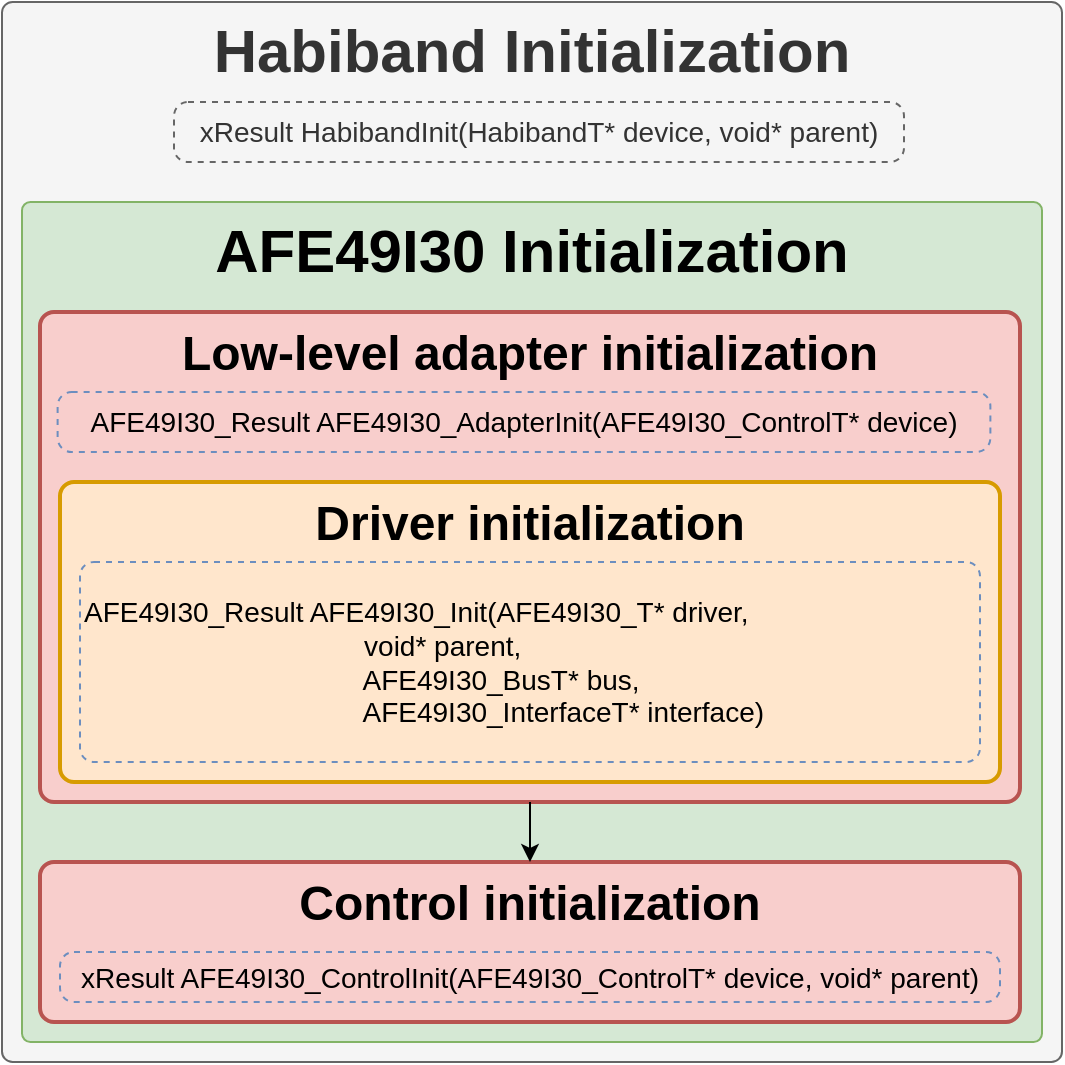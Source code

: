 <mxfile version="13.9.9" type="device" pages="3"><diagram id="EQhAou_zvEscubx9BsLe" name="Initialization"><mxGraphModel dx="3076" dy="822" grid="1" gridSize="10" guides="1" tooltips="1" connect="1" arrows="1" fold="1" page="1" pageScale="1" pageWidth="827" pageHeight="1169" math="0" shadow="0"><root><mxCell id="0"/><mxCell id="1" parent="0"/><mxCell id="KhD2S0dpY6zqO7Lz2CO4-43" value="" style="edgeStyle=orthogonalEdgeStyle;rounded=0;orthogonalLoop=1;jettySize=auto;html=1;fontSize=24;entryX=0.5;entryY=0;entryDx=0;entryDy=0;exitX=0.5;exitY=1;exitDx=0;exitDy=0;" parent="1" edge="1"><mxGeometry relative="1" as="geometry"><mxPoint x="-1393" y="240" as="sourcePoint"/><mxPoint x="-1393" y="275" as="targetPoint"/></mxGeometry></mxCell><mxCell id="_hWnO56F4UpI2ZuNk2tC-3" value="MAX30208_Result MAX30208_AdapterInit(MAX30208_ControlT* device)" style="rounded=1;whiteSpace=wrap;absoluteArcSize=1;arcSize=14;strokeWidth=1;fontSize=14;strokeColor=#6c8ebf;verticalAlign=middle;fontStyle=0;dashed=1;fillColor=none;" parent="1" vertex="1"><mxGeometry x="-1630.94" y="195" width="476.38" height="30" as="geometry"/></mxCell><mxCell id="QV7YT_e7756RWsqJexwe-1" value="xResult HabibandInit(HabibandT* device, void* parent)" style="rounded=1;whiteSpace=wrap;absoluteArcSize=1;arcSize=14;strokeWidth=1;fontSize=14;verticalAlign=middle;fontStyle=0;dashed=1;strokeColor=#666666;fontColor=#333333;fillColor=none;" parent="1" vertex="1"><mxGeometry x="-1568" y="50" width="365" height="30" as="geometry"/></mxCell><mxCell id="QV7YT_e7756RWsqJexwe-3" value="xResult LSM6DSOX_ControlInit(LSM6DSOX_ControlT* device, void* parent)" style="rounded=1;whiteSpace=wrap;absoluteArcSize=1;arcSize=14;strokeWidth=1;fontSize=14;strokeColor=#6c8ebf;verticalAlign=middle;fontStyle=0;dashed=1;fillColor=none;" parent="1" vertex="1"><mxGeometry x="-1631.49" y="320" width="483" height="30" as="geometry"/></mxCell><mxCell id="Tn6z6TzzC2mBF9WSySF_-2" value="Habiband Initialization" style="rounded=1;whiteSpace=wrap;arcSize=1;verticalAlign=top;fontSize=30;fontStyle=1;fillColor=#f5f5f5;strokeColor=#666666;fontColor=#333333;" parent="1" vertex="1"><mxGeometry x="-1654" width="530" height="530" as="geometry"/></mxCell><mxCell id="Tn6z6TzzC2mBF9WSySF_-5" value="AFE49I30 Initialization" style="rounded=1;whiteSpace=wrap;arcSize=1;verticalAlign=top;fontSize=30;fontStyle=1;fillColor=#d5e8d4;strokeColor=#82b366;" parent="1" vertex="1"><mxGeometry x="-1644" y="100" width="510" height="420" as="geometry"/></mxCell><mxCell id="Tn6z6TzzC2mBF9WSySF_-6" value="Low-level adapter initialization&#10;&#10;" style="rounded=1;whiteSpace=wrap;absoluteArcSize=1;arcSize=14;strokeWidth=2;fontSize=24;fillColor=#f8cecc;strokeColor=#b85450;verticalAlign=top;fontStyle=1;" parent="1" vertex="1"><mxGeometry x="-1635" y="155" width="490" height="245" as="geometry"/></mxCell><mxCell id="Tn6z6TzzC2mBF9WSySF_-7" value="Control initialization" style="rounded=1;whiteSpace=wrap;absoluteArcSize=1;arcSize=14;strokeWidth=2;fontSize=24;verticalAlign=top;fontStyle=1;fillColor=#f8cecc;strokeColor=#b85450;" parent="1" vertex="1"><mxGeometry x="-1635" y="430" width="490" height="80" as="geometry"/></mxCell><mxCell id="Tn6z6TzzC2mBF9WSySF_-8" value="" style="edgeStyle=orthogonalEdgeStyle;rounded=0;orthogonalLoop=1;jettySize=auto;html=1;fontSize=24;entryX=0.5;entryY=0;entryDx=0;entryDy=0;exitX=0.5;exitY=1;exitDx=0;exitDy=0;" parent="1" source="Tn6z6TzzC2mBF9WSySF_-6" target="Tn6z6TzzC2mBF9WSySF_-7" edge="1"><mxGeometry relative="1" as="geometry"><mxPoint x="-1390" y="410" as="sourcePoint"/><mxPoint x="-1390.26" y="305" as="targetPoint"/></mxGeometry></mxCell><mxCell id="Tn6z6TzzC2mBF9WSySF_-9" value="AFE49I30_Result AFE49I30_AdapterInit(AFE49I30_ControlT* device)" style="rounded=1;whiteSpace=wrap;absoluteArcSize=1;arcSize=14;strokeWidth=1;fontSize=14;strokeColor=#6c8ebf;verticalAlign=middle;fontStyle=0;dashed=1;fillColor=none;" parent="1" vertex="1"><mxGeometry x="-1626.19" y="195" width="466.38" height="30" as="geometry"/></mxCell><mxCell id="Tn6z6TzzC2mBF9WSySF_-10" value="Driver initialization" style="rounded=1;whiteSpace=wrap;absoluteArcSize=1;arcSize=14;strokeWidth=2;fontSize=24;fillColor=#ffe6cc;strokeColor=#d79b00;verticalAlign=top;fontStyle=1" parent="1" vertex="1"><mxGeometry x="-1625" y="240" width="470" height="150" as="geometry"/></mxCell><mxCell id="Tn6z6TzzC2mBF9WSySF_-11" value="AFE49I30_Result AFE49I30_Init(AFE49I30_T* driver,&#10;                                    void* parent,&#10;                                    AFE49I30_BusT* bus,&#10;                                    AFE49I30_InterfaceT* interface)" style="rounded=1;whiteSpace=wrap;absoluteArcSize=1;arcSize=14;strokeWidth=1;fontSize=14;strokeColor=#6c8ebf;verticalAlign=middle;fontStyle=0;align=left;dashed=1;fillColor=none;" parent="1" vertex="1"><mxGeometry x="-1615" y="280" width="450" height="100" as="geometry"/></mxCell><mxCell id="Tn6z6TzzC2mBF9WSySF_-12" value="xResult HabibandInit(HabibandT* device, void* parent)" style="rounded=1;whiteSpace=wrap;absoluteArcSize=1;arcSize=14;strokeWidth=1;fontSize=14;verticalAlign=middle;fontStyle=0;dashed=1;strokeColor=#666666;fontColor=#333333;fillColor=none;" parent="1" vertex="1"><mxGeometry x="-1568" y="50" width="365" height="30" as="geometry"/></mxCell><mxCell id="Tn6z6TzzC2mBF9WSySF_-13" value="xResult AFE49I30_ControlInit(AFE49I30_ControlT* device, void* parent)" style="rounded=1;whiteSpace=wrap;absoluteArcSize=1;arcSize=14;strokeWidth=1;fontSize=14;strokeColor=#6c8ebf;verticalAlign=middle;fontStyle=0;dashed=1;fillColor=none;" parent="1" vertex="1"><mxGeometry x="-1625" y="475" width="470" height="25" as="geometry"/></mxCell></root></mxGraphModel></diagram><diagram id="SISgFj5yGPxr0LMOMYaq" name="TimeSynchronization"><mxGraphModel dx="3567" dy="806" grid="1" gridSize="10" guides="1" tooltips="1" connect="1" arrows="1" fold="1" page="1" pageScale="1" pageWidth="827" pageHeight="1169" math="0" shadow="0"><root><mxCell id="MiS04i1zsp5ImYrdCkIp-0"/><mxCell id="MiS04i1zsp5ImYrdCkIp-1" parent="MiS04i1zsp5ImYrdCkIp-0"/><mxCell id="-2JEEyVmmZxHqqxkoihk-0" value="Habiband Time synchronization&#10;" style="rounded=1;whiteSpace=wrap;arcSize=1;verticalAlign=top;fontSize=30;fontStyle=1;fillColor=#f5f5f5;strokeColor=#666666;fontColor=#333333;" parent="MiS04i1zsp5ImYrdCkIp-1" vertex="1"><mxGeometry x="-2481" width="500" height="210" as="geometry"/></mxCell><mxCell id="-2JEEyVmmZxHqqxkoihk-1" value="AFE49I30 Time synchronization" style="rounded=1;whiteSpace=wrap;absoluteArcSize=1;arcSize=1;strokeWidth=2;fillColor=#d5e8d4;strokeColor=#82b366;fontSize=24;verticalAlign=top;fontStyle=1" parent="MiS04i1zsp5ImYrdCkIp-1" vertex="1"><mxGeometry x="-2472" y="100" width="480" height="100" as="geometry"/></mxCell><mxCell id="-2JEEyVmmZxHqqxkoihk-3" value="void AFE49I30_TimeSynchronization(AFE49I30_ControlT* device)" style="rounded=1;whiteSpace=wrap;fontSize=14;strokeColor=#6c8ebf;fillColor=none;dashed=1;" parent="MiS04i1zsp5ImYrdCkIp-1" vertex="1"><mxGeometry x="-2459.5" y="150" width="455" height="35" as="geometry"/></mxCell><mxCell id="RIa0j5TN6eo4mWB5Yrzx-0" value="void HabibandTimeSynchronization(HabibandT* device)" style="rounded=1;whiteSpace=wrap;fontSize=14;strokeColor=#6c8ebf;fillColor=none;dashed=1;" parent="MiS04i1zsp5ImYrdCkIp-1" vertex="1"><mxGeometry x="-2447" y="50" width="430" height="35" as="geometry"/></mxCell></root></mxGraphModel></diagram><diagram id="pnfVOslRu5w8GlN3IZv4" name="Handler"><mxGraphModel dx="5538" dy="1174" grid="1" gridSize="10" guides="1" tooltips="1" connect="1" arrows="1" fold="1" page="1" pageScale="1" pageWidth="1169" pageHeight="827" math="0" shadow="0"><root><mxCell id="DvjNjfBV08ft4x4Bhoxh-0"/><mxCell id="DvjNjfBV08ft4x4Bhoxh-1" parent="DvjNjfBV08ft4x4Bhoxh-0"/><mxCell id="l_MegelKVFdH6vKVnPw8-3" value="Habiband handler&#10;" style="rounded=1;whiteSpace=wrap;arcSize=1;verticalAlign=top;fontSize=24;fontStyle=1;fillColor=#f5f5f5;strokeColor=#666666;fontColor=#333333;" parent="DvjNjfBV08ft4x4Bhoxh-1" vertex="1"><mxGeometry x="-3507" width="850" height="610" as="geometry"/></mxCell><mxCell id="l_MegelKVFdH6vKVnPw8-4" value="AFE49I30 handler" style="rounded=1;whiteSpace=wrap;absoluteArcSize=1;arcSize=1;strokeWidth=2;strokeColor=#6c8ebf;fontSize=24;verticalAlign=top;fontStyle=1;fillColor=#F4FCF2;" parent="DvjNjfBV08ft4x4Bhoxh-1" vertex="1"><mxGeometry x="-3497" y="80" width="830" height="520" as="geometry"/></mxCell><mxCell id="l_MegelKVFdH6vKVnPw8-5" value="void AFE49I30_ControlHandler(AFE49I30_ControlT* device)" style="rounded=1;whiteSpace=wrap;fontSize=14;strokeColor=#6c8ebf;fillColor=none;dashed=1;" parent="DvjNjfBV08ft4x4Bhoxh-1" vertex="1"><mxGeometry x="-3294" y="120" width="430" height="30" as="geometry"/></mxCell><mxCell id="l_MegelKVFdH6vKVnPw8-6" value="void HabibandControlHandler(HabibandT* device)" style="rounded=1;whiteSpace=wrap;fontSize=14;strokeColor=#6c8ebf;fillColor=none;dashed=1;" parent="DvjNjfBV08ft4x4Bhoxh-1" vertex="1"><mxGeometry x="-3294" y="40" width="430" height="30" as="geometry"/></mxCell><mxCell id="1aTukGfeb1frDHQg-VqH-0" style="edgeStyle=orthogonalEdgeStyle;rounded=0;orthogonalLoop=1;jettySize=auto;html=1;entryX=0.5;entryY=0;entryDx=0;entryDy=0;fontSize=12;exitX=0;exitY=0.5;exitDx=0;exitDy=0;" edge="1" parent="DvjNjfBV08ft4x4Bhoxh-1" source="DYE-ta2jhNPBV3oBiUfn-5" target="DYE-ta2jhNPBV3oBiUfn-56"><mxGeometry relative="1" as="geometry"/></mxCell><mxCell id="1aTukGfeb1frDHQg-VqH-10" style="edgeStyle=orthogonalEdgeStyle;rounded=0;orthogonalLoop=1;jettySize=auto;html=1;entryX=0.5;entryY=0;entryDx=0;entryDy=0;fontSize=12;exitX=1;exitY=0.5;exitDx=0;exitDy=0;" edge="1" parent="DvjNjfBV08ft4x4Bhoxh-1" source="DYE-ta2jhNPBV3oBiUfn-5" target="1aTukGfeb1frDHQg-VqH-1"><mxGeometry relative="1" as="geometry"/></mxCell><mxCell id="DYE-ta2jhNPBV3oBiUfn-5" value="(AFE49I30_UpdateTime == 0)&#10;&amp;&amp;&#10;(device-&gt;Driver.Config.SleepMode == AFE49I30_ACTIVE_MODE)" style="rounded=1;whiteSpace=wrap;arcSize=1;fontSize=10;verticalAlign=middle;fillColor=#f8cecc;strokeColor=#b85450;" parent="DvjNjfBV08ft4x4Bhoxh-1" vertex="1"><mxGeometry x="-3234" y="170" width="310" height="80" as="geometry"/></mxCell><mxCell id="DYE-ta2jhNPBV3oBiUfn-56" value="PPG mode" style="rounded=1;whiteSpace=wrap;html=1;labelBackgroundColor=none;fontSize=16;align=center;arcSize=1;strokeColor=#666666;fontColor=#333333;horizontal=1;verticalAlign=top;fillColor=#D6F5D5;" parent="DvjNjfBV08ft4x4Bhoxh-1" vertex="1"><mxGeometry x="-3487" y="280" width="370" height="310" as="geometry"/></mxCell><mxCell id="oNwo57ADWhAbYrok-Ozy-2" value="" style="edgeStyle=orthogonalEdgeStyle;rounded=0;orthogonalLoop=1;jettySize=auto;html=1;fontSize=10;entryX=0.5;entryY=0;entryDx=0;entryDy=0;" edge="1" parent="DvjNjfBV08ft4x4Bhoxh-1" source="DYE-ta2jhNPBV3oBiUfn-7" target="oNwo57ADWhAbYrok-Ozy-0"><mxGeometry relative="1" as="geometry"><mxPoint x="-3330" y="390" as="targetPoint"/></mxGeometry></mxCell><mxCell id="oNwo57ADWhAbYrok-Ozy-3" value="values count &amp;gt; 0" style="edgeLabel;html=1;align=center;verticalAlign=middle;resizable=0;points=[];fontSize=10;" vertex="1" connectable="0" parent="oNwo57ADWhAbYrok-Ozy-2"><mxGeometry x="-0.324" relative="1" as="geometry"><mxPoint y="0.39" as="offset"/></mxGeometry></mxCell><mxCell id="DYE-ta2jhNPBV3oBiUfn-7" value="Get values count in FIFO" style="rounded=1;whiteSpace=wrap;arcSize=1;fontSize=12;verticalAlign=middle;fillColor=#fff2cc;strokeColor=#d6b656;fontStyle=1" parent="DvjNjfBV08ft4x4Bhoxh-1" vertex="1"><mxGeometry x="-3446.99" y="320" width="290" height="30" as="geometry"/></mxCell><mxCell id="oNwo57ADWhAbYrok-Ozy-6" style="edgeStyle=orthogonalEdgeStyle;rounded=0;orthogonalLoop=1;jettySize=auto;html=1;entryX=0.5;entryY=0;entryDx=0;entryDy=0;fontSize=12;" edge="1" parent="DvjNjfBV08ft4x4Bhoxh-1" source="oNwo57ADWhAbYrok-Ozy-0" target="oNwo57ADWhAbYrok-Ozy-4"><mxGeometry relative="1" as="geometry"/></mxCell><mxCell id="oNwo57ADWhAbYrok-Ozy-0" value="Read values from FIFO&#10;" style="rounded=1;whiteSpace=wrap;arcSize=1;fontSize=12;verticalAlign=top;fillColor=#fff2cc;strokeColor=#d6b656;fontStyle=1" vertex="1" parent="DvjNjfBV08ft4x4Bhoxh-1"><mxGeometry x="-3477" y="390" width="350" height="70" as="geometry"/></mxCell><mxCell id="oNwo57ADWhAbYrok-Ozy-1" value="void AFE49I30_ReadPPG(AFE49I30_ControlT* device)" style="rounded=1;whiteSpace=wrap;fontSize=10;strokeColor=#6c8ebf;fillColor=none;dashed=1;" vertex="1" parent="DvjNjfBV08ft4x4Bhoxh-1"><mxGeometry x="-3432.75" y="420" width="261.5" height="30" as="geometry"/></mxCell><mxCell id="oNwo57ADWhAbYrok-Ozy-4" value="Put values to buffer" style="rounded=1;whiteSpace=wrap;arcSize=1;fontSize=12;verticalAlign=top;fillColor=#fff2cc;strokeColor=#d6b656;fontStyle=1" vertex="1" parent="DvjNjfBV08ft4x4Bhoxh-1"><mxGeometry x="-3477" y="490" width="350" height="90" as="geometry"/></mxCell><mxCell id="oNwo57ADWhAbYrok-Ozy-5" value="AFE49I30_PutValuesToBuffer(AFE49I30_ControlT* device,&#10;                                                 AFE49I30_ValueT* values,&#10;                                                 uint16_t count)" style="rounded=1;whiteSpace=wrap;fontSize=10;strokeColor=#6c8ebf;fillColor=none;dashed=1;align=left;" vertex="1" parent="DvjNjfBV08ft4x4Bhoxh-1"><mxGeometry x="-3464.87" y="520" width="325.75" height="50" as="geometry"/></mxCell><mxCell id="1aTukGfeb1frDHQg-VqH-1" value="ECG mode" style="rounded=1;whiteSpace=wrap;html=1;labelBackgroundColor=none;fontSize=16;align=center;arcSize=1;strokeColor=#666666;fontColor=#333333;horizontal=1;verticalAlign=top;fillColor=#D6F5D5;" vertex="1" parent="DvjNjfBV08ft4x4Bhoxh-1"><mxGeometry x="-3047" y="280" width="370" height="310" as="geometry"/></mxCell><mxCell id="1aTukGfeb1frDHQg-VqH-2" value="" style="edgeStyle=orthogonalEdgeStyle;rounded=0;orthogonalLoop=1;jettySize=auto;html=1;fontSize=10;entryX=0.5;entryY=0;entryDx=0;entryDy=0;" edge="1" parent="DvjNjfBV08ft4x4Bhoxh-1" source="1aTukGfeb1frDHQg-VqH-4" target="1aTukGfeb1frDHQg-VqH-6"><mxGeometry relative="1" as="geometry"><mxPoint x="-2890" y="390" as="targetPoint"/></mxGeometry></mxCell><mxCell id="1aTukGfeb1frDHQg-VqH-3" value="values count &amp;gt; 0" style="edgeLabel;html=1;align=center;verticalAlign=middle;resizable=0;points=[];fontSize=10;" vertex="1" connectable="0" parent="1aTukGfeb1frDHQg-VqH-2"><mxGeometry x="-0.324" relative="1" as="geometry"><mxPoint y="0.39" as="offset"/></mxGeometry></mxCell><mxCell id="1aTukGfeb1frDHQg-VqH-4" value="Get values count in FIFO" style="rounded=1;whiteSpace=wrap;arcSize=1;fontSize=12;verticalAlign=middle;fillColor=#fff2cc;strokeColor=#d6b656;fontStyle=1" vertex="1" parent="DvjNjfBV08ft4x4Bhoxh-1"><mxGeometry x="-3006.99" y="320" width="290" height="30" as="geometry"/></mxCell><mxCell id="1aTukGfeb1frDHQg-VqH-5" style="edgeStyle=orthogonalEdgeStyle;rounded=0;orthogonalLoop=1;jettySize=auto;html=1;entryX=0.5;entryY=0;entryDx=0;entryDy=0;fontSize=12;" edge="1" parent="DvjNjfBV08ft4x4Bhoxh-1" source="1aTukGfeb1frDHQg-VqH-6" target="1aTukGfeb1frDHQg-VqH-8"><mxGeometry relative="1" as="geometry"/></mxCell><mxCell id="1aTukGfeb1frDHQg-VqH-6" value="Read values from FIFO&#10;" style="rounded=1;whiteSpace=wrap;arcSize=1;fontSize=12;verticalAlign=top;fillColor=#fff2cc;strokeColor=#d6b656;fontStyle=1" vertex="1" parent="DvjNjfBV08ft4x4Bhoxh-1"><mxGeometry x="-3037" y="390" width="350" height="70" as="geometry"/></mxCell><mxCell id="1aTukGfeb1frDHQg-VqH-7" value="void AFE49I30_ReadECG(AFE49I30_ControlT* device)" style="rounded=1;whiteSpace=wrap;fontSize=10;strokeColor=#6c8ebf;fillColor=none;dashed=1;" vertex="1" parent="DvjNjfBV08ft4x4Bhoxh-1"><mxGeometry x="-2992.75" y="420" width="261.5" height="30" as="geometry"/></mxCell><mxCell id="1aTukGfeb1frDHQg-VqH-8" value="Put values to buffer" style="rounded=1;whiteSpace=wrap;arcSize=1;fontSize=12;verticalAlign=top;fillColor=#fff2cc;strokeColor=#d6b656;fontStyle=1" vertex="1" parent="DvjNjfBV08ft4x4Bhoxh-1"><mxGeometry x="-3037" y="490" width="350" height="90" as="geometry"/></mxCell><mxCell id="1aTukGfeb1frDHQg-VqH-9" value="AFE49I30_PutValuesToBuffer(AFE49I30_ControlT* device,&#10;                                                 AFE49I30_ValueT* values,&#10;                                                 uint16_t count)" style="rounded=1;whiteSpace=wrap;fontSize=10;strokeColor=#6c8ebf;fillColor=none;dashed=1;align=left;" vertex="1" parent="DvjNjfBV08ft4x4Bhoxh-1"><mxGeometry x="-3024.87" y="520" width="325.75" height="50" as="geometry"/></mxCell></root></mxGraphModel></diagram></mxfile>